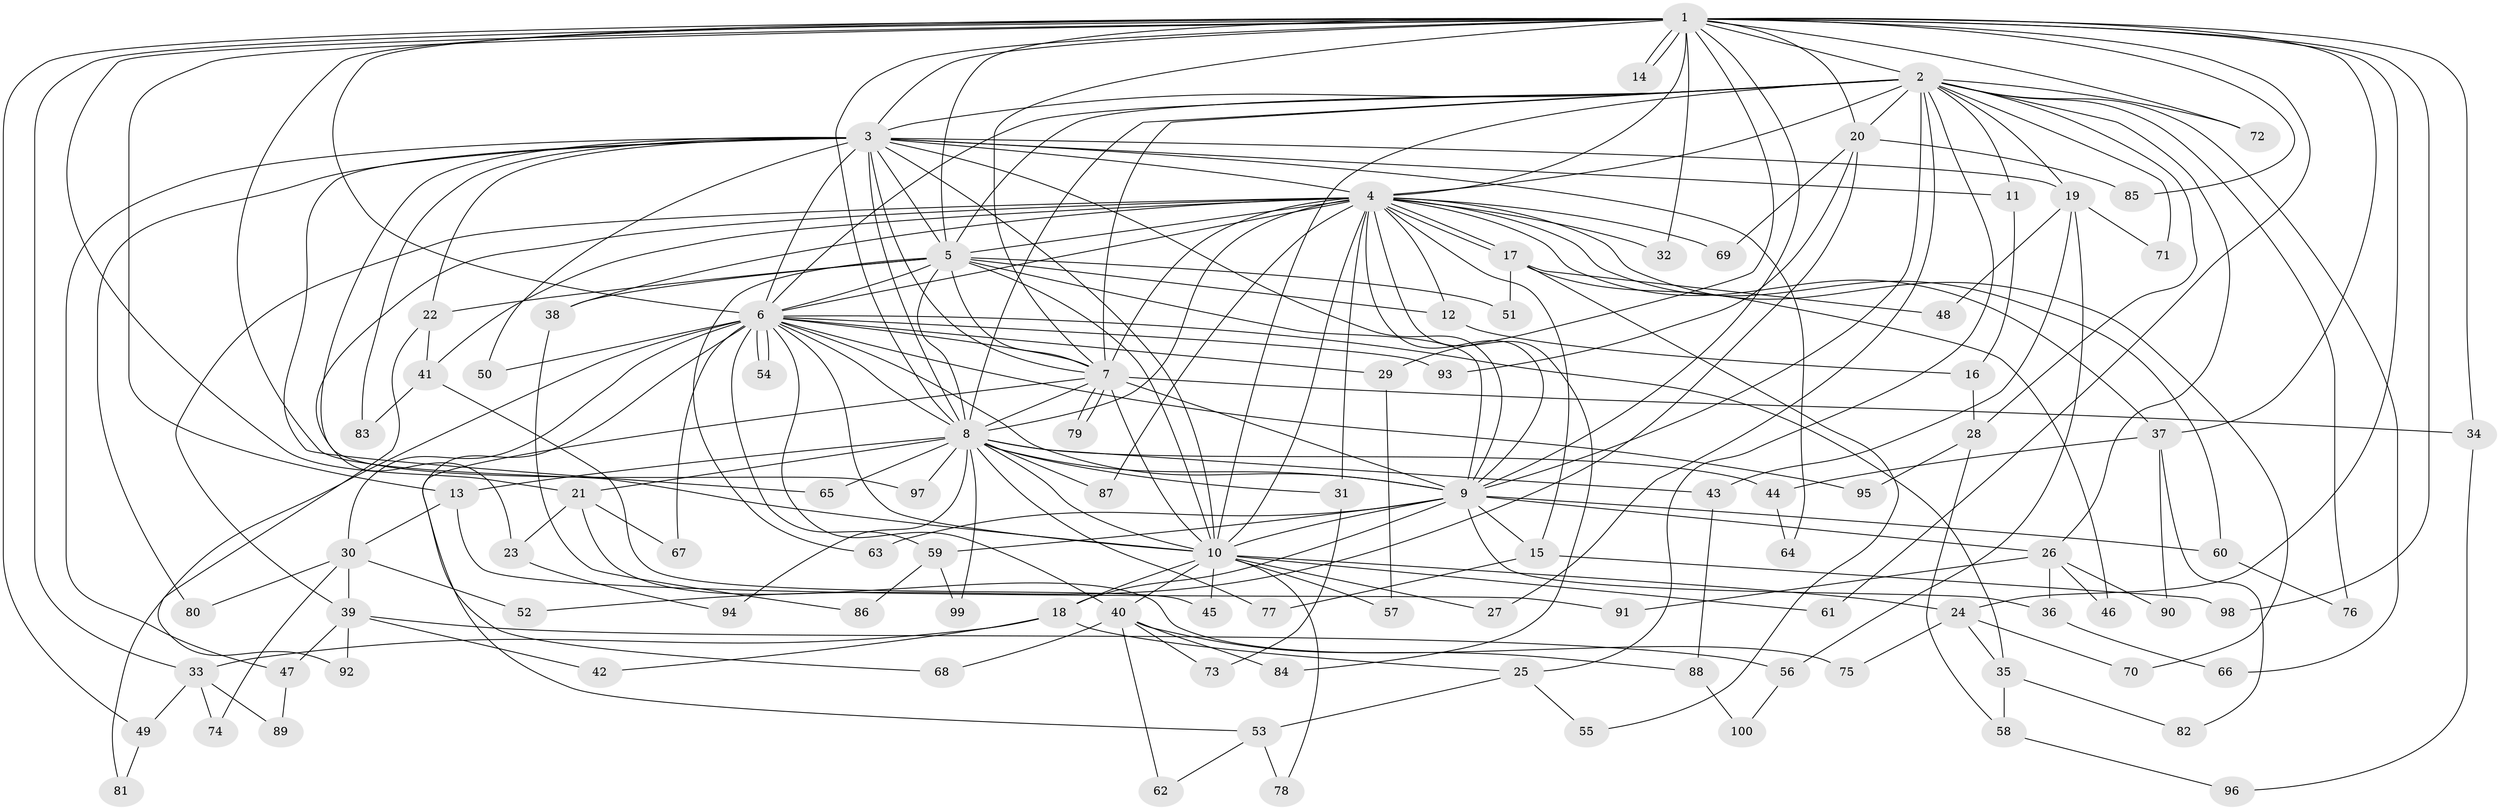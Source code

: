 // Generated by graph-tools (version 1.1) at 2025/38/02/21/25 10:38:52]
// undirected, 100 vertices, 225 edges
graph export_dot {
graph [start="1"]
  node [color=gray90,style=filled];
  1;
  2;
  3;
  4;
  5;
  6;
  7;
  8;
  9;
  10;
  11;
  12;
  13;
  14;
  15;
  16;
  17;
  18;
  19;
  20;
  21;
  22;
  23;
  24;
  25;
  26;
  27;
  28;
  29;
  30;
  31;
  32;
  33;
  34;
  35;
  36;
  37;
  38;
  39;
  40;
  41;
  42;
  43;
  44;
  45;
  46;
  47;
  48;
  49;
  50;
  51;
  52;
  53;
  54;
  55;
  56;
  57;
  58;
  59;
  60;
  61;
  62;
  63;
  64;
  65;
  66;
  67;
  68;
  69;
  70;
  71;
  72;
  73;
  74;
  75;
  76;
  77;
  78;
  79;
  80;
  81;
  82;
  83;
  84;
  85;
  86;
  87;
  88;
  89;
  90;
  91;
  92;
  93;
  94;
  95;
  96;
  97;
  98;
  99;
  100;
  1 -- 2;
  1 -- 3;
  1 -- 4;
  1 -- 5;
  1 -- 6;
  1 -- 7;
  1 -- 8;
  1 -- 9;
  1 -- 10;
  1 -- 13;
  1 -- 14;
  1 -- 14;
  1 -- 20;
  1 -- 21;
  1 -- 24;
  1 -- 29;
  1 -- 32;
  1 -- 33;
  1 -- 34;
  1 -- 37;
  1 -- 49;
  1 -- 61;
  1 -- 72;
  1 -- 85;
  1 -- 98;
  2 -- 3;
  2 -- 4;
  2 -- 5;
  2 -- 6;
  2 -- 7;
  2 -- 8;
  2 -- 9;
  2 -- 10;
  2 -- 11;
  2 -- 19;
  2 -- 20;
  2 -- 25;
  2 -- 26;
  2 -- 27;
  2 -- 28;
  2 -- 66;
  2 -- 71;
  2 -- 72;
  2 -- 76;
  3 -- 4;
  3 -- 5;
  3 -- 6;
  3 -- 7;
  3 -- 8;
  3 -- 9;
  3 -- 10;
  3 -- 11;
  3 -- 19;
  3 -- 22;
  3 -- 47;
  3 -- 50;
  3 -- 64;
  3 -- 65;
  3 -- 80;
  3 -- 83;
  3 -- 97;
  4 -- 5;
  4 -- 6;
  4 -- 7;
  4 -- 8;
  4 -- 9;
  4 -- 10;
  4 -- 12;
  4 -- 15;
  4 -- 17;
  4 -- 17;
  4 -- 23;
  4 -- 31;
  4 -- 32;
  4 -- 37;
  4 -- 38;
  4 -- 39;
  4 -- 41;
  4 -- 60;
  4 -- 69;
  4 -- 70;
  4 -- 84;
  4 -- 87;
  5 -- 6;
  5 -- 7;
  5 -- 8;
  5 -- 9;
  5 -- 10;
  5 -- 12;
  5 -- 22;
  5 -- 38;
  5 -- 51;
  5 -- 63;
  6 -- 7;
  6 -- 8;
  6 -- 9;
  6 -- 10;
  6 -- 29;
  6 -- 30;
  6 -- 35;
  6 -- 40;
  6 -- 50;
  6 -- 54;
  6 -- 54;
  6 -- 59;
  6 -- 67;
  6 -- 68;
  6 -- 81;
  6 -- 93;
  6 -- 95;
  7 -- 8;
  7 -- 9;
  7 -- 10;
  7 -- 34;
  7 -- 53;
  7 -- 79;
  7 -- 79;
  8 -- 9;
  8 -- 10;
  8 -- 13;
  8 -- 21;
  8 -- 31;
  8 -- 43;
  8 -- 44;
  8 -- 65;
  8 -- 77;
  8 -- 87;
  8 -- 94;
  8 -- 97;
  8 -- 99;
  9 -- 10;
  9 -- 15;
  9 -- 18;
  9 -- 26;
  9 -- 36;
  9 -- 59;
  9 -- 60;
  9 -- 63;
  10 -- 18;
  10 -- 24;
  10 -- 27;
  10 -- 40;
  10 -- 45;
  10 -- 57;
  10 -- 61;
  10 -- 78;
  11 -- 16;
  12 -- 16;
  13 -- 30;
  13 -- 91;
  15 -- 77;
  15 -- 98;
  16 -- 28;
  17 -- 46;
  17 -- 48;
  17 -- 51;
  17 -- 55;
  18 -- 25;
  18 -- 33;
  18 -- 42;
  19 -- 43;
  19 -- 48;
  19 -- 56;
  19 -- 71;
  20 -- 52;
  20 -- 69;
  20 -- 85;
  20 -- 93;
  21 -- 23;
  21 -- 67;
  21 -- 75;
  22 -- 41;
  22 -- 92;
  23 -- 94;
  24 -- 35;
  24 -- 70;
  24 -- 75;
  25 -- 53;
  25 -- 55;
  26 -- 36;
  26 -- 46;
  26 -- 90;
  26 -- 91;
  28 -- 58;
  28 -- 95;
  29 -- 57;
  30 -- 39;
  30 -- 52;
  30 -- 74;
  30 -- 80;
  31 -- 73;
  33 -- 49;
  33 -- 74;
  33 -- 89;
  34 -- 96;
  35 -- 58;
  35 -- 82;
  36 -- 66;
  37 -- 44;
  37 -- 82;
  37 -- 90;
  38 -- 86;
  39 -- 42;
  39 -- 47;
  39 -- 56;
  39 -- 92;
  40 -- 62;
  40 -- 68;
  40 -- 73;
  40 -- 84;
  40 -- 88;
  41 -- 45;
  41 -- 83;
  43 -- 88;
  44 -- 64;
  47 -- 89;
  49 -- 81;
  53 -- 62;
  53 -- 78;
  56 -- 100;
  58 -- 96;
  59 -- 86;
  59 -- 99;
  60 -- 76;
  88 -- 100;
}
